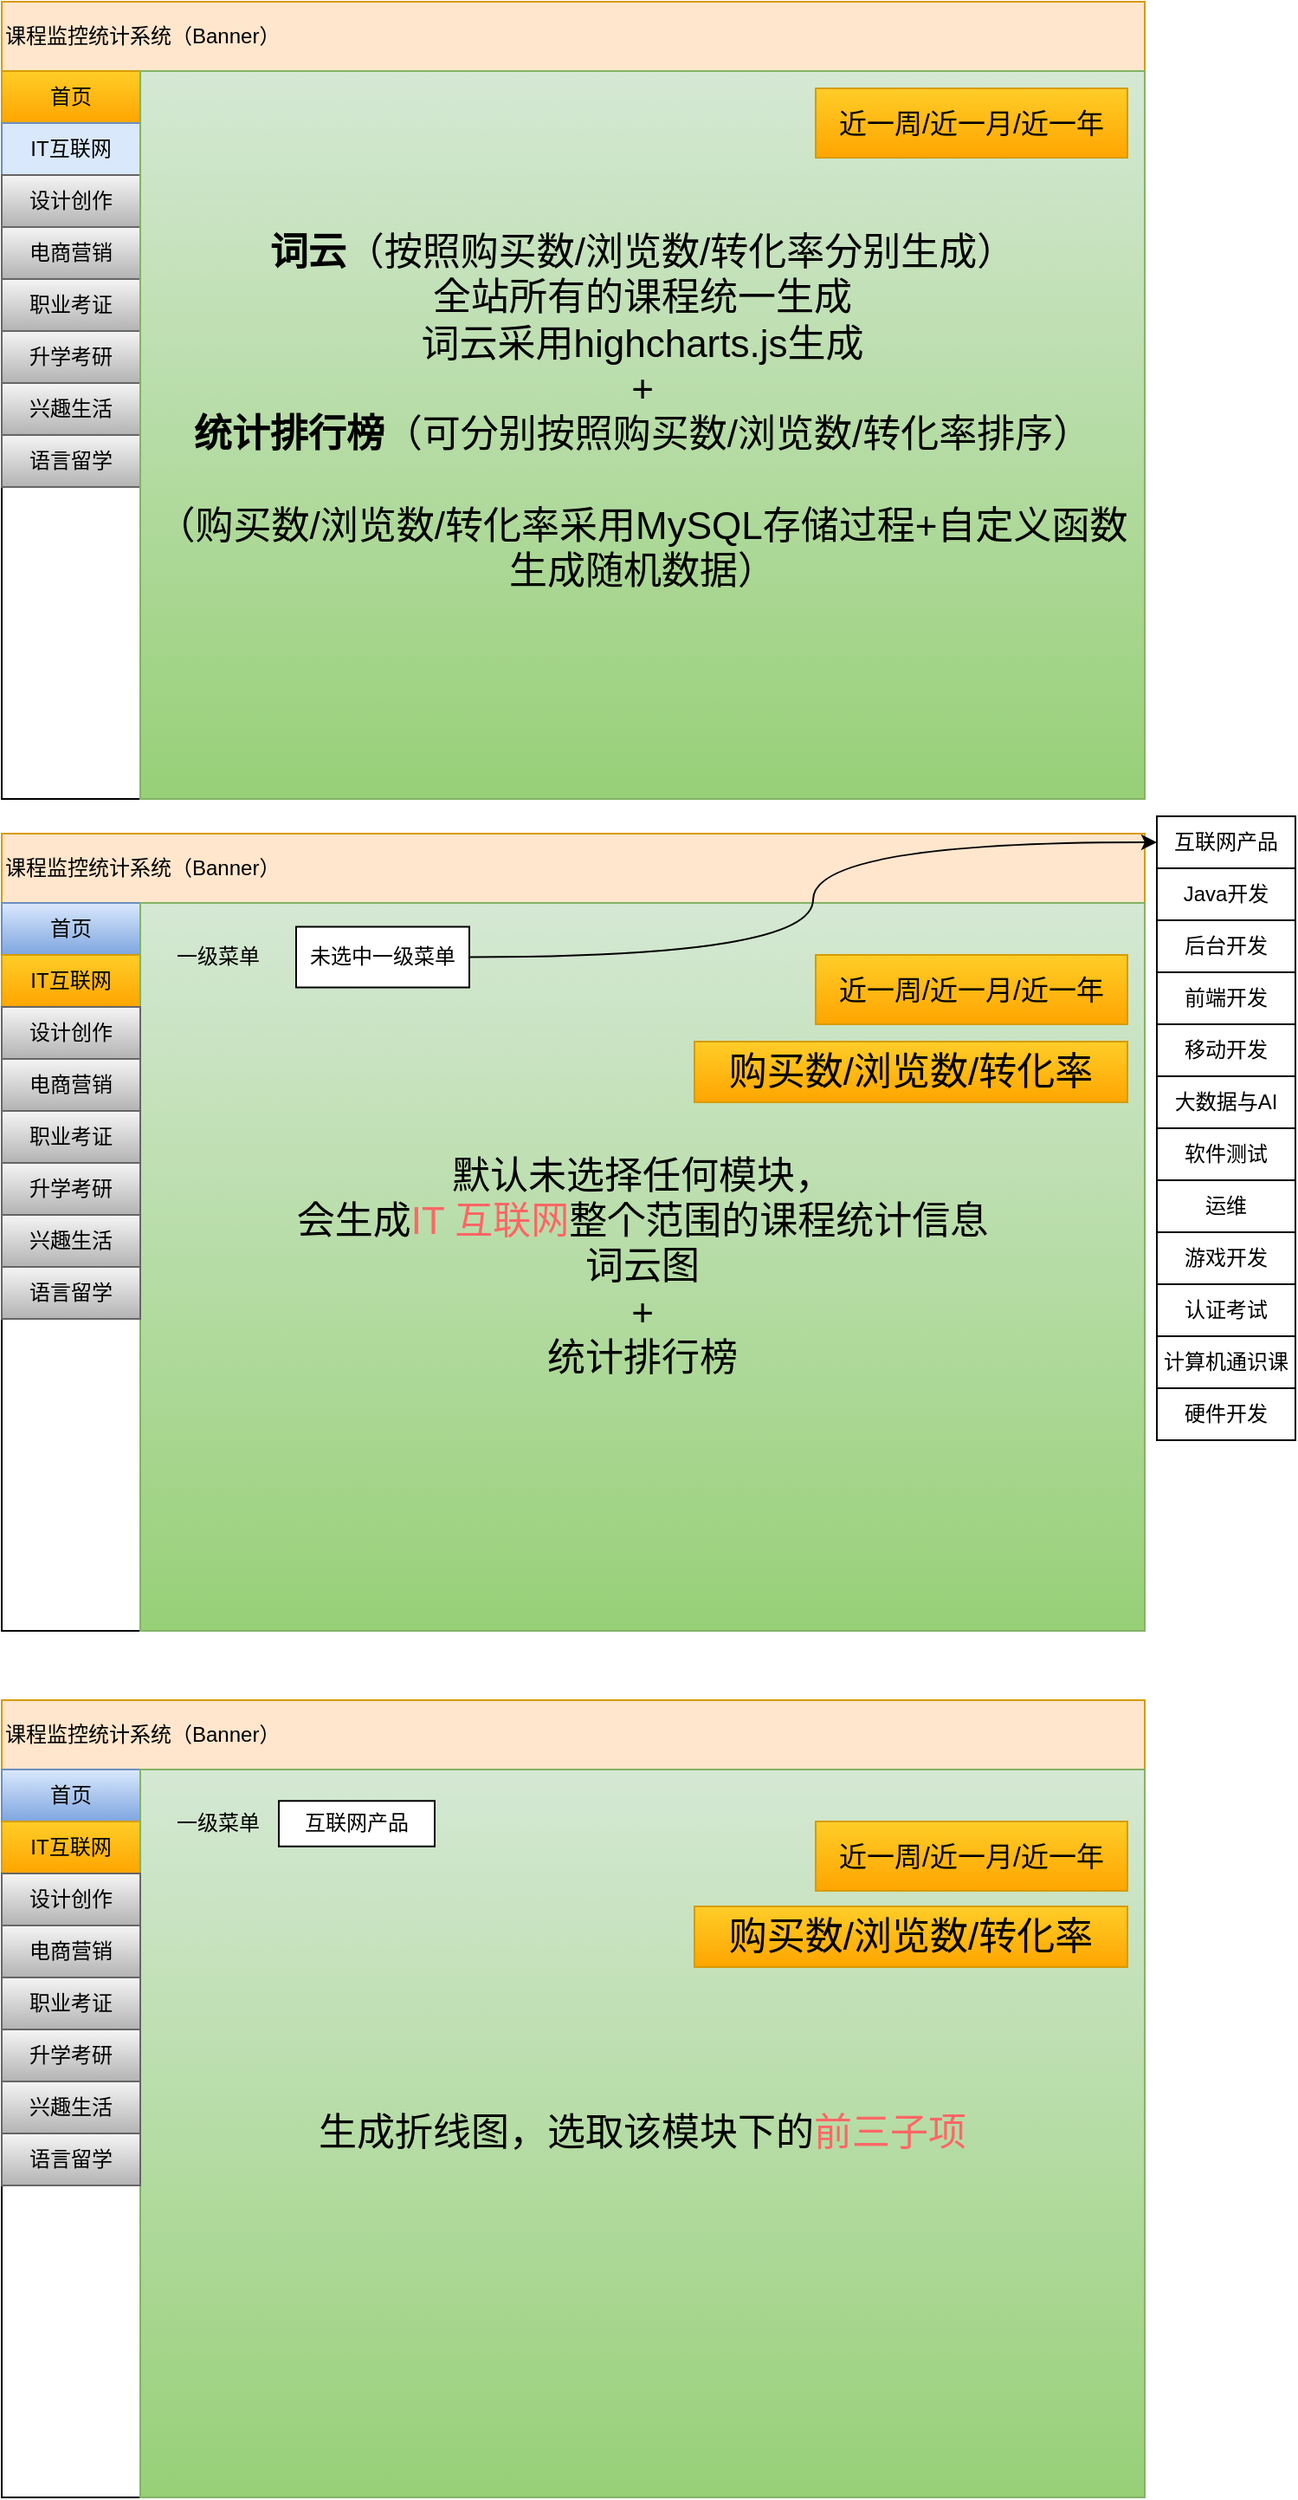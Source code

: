 <mxfile version="14.4.2" type="github">
  <diagram id="nhFdNRNJwITIlTAktCPm" name="第 1 页">
    <mxGraphModel dx="1072" dy="584" grid="1" gridSize="10" guides="1" tooltips="1" connect="1" arrows="1" fold="1" page="1" pageScale="1" pageWidth="827" pageHeight="1169" math="0" shadow="0">
      <root>
        <mxCell id="0" />
        <mxCell id="1" parent="0" />
        <mxCell id="d5UvT95ruAMld8Yj-TKM-1" value="" style="rounded=0;whiteSpace=wrap;html=1;" vertex="1" parent="1">
          <mxGeometry x="73" y="70" width="660" height="460" as="geometry" />
        </mxCell>
        <mxCell id="d5UvT95ruAMld8Yj-TKM-2" value="课程监控统计系统（Banner）" style="rounded=0;whiteSpace=wrap;html=1;fillColor=#ffe6cc;strokeColor=#d79b00;align=left;" vertex="1" parent="1">
          <mxGeometry x="73" y="70" width="660" height="40" as="geometry" />
        </mxCell>
        <mxCell id="d5UvT95ruAMld8Yj-TKM-3" value="" style="rounded=0;whiteSpace=wrap;html=1;" vertex="1" parent="1">
          <mxGeometry x="73" y="110" width="80" height="420" as="geometry" />
        </mxCell>
        <mxCell id="d5UvT95ruAMld8Yj-TKM-4" value="首页" style="rounded=0;whiteSpace=wrap;html=1;fillColor=#ffcd28;strokeColor=#d79b00;gradientColor=#ffa500;" vertex="1" parent="1">
          <mxGeometry x="73" y="110" width="80" height="30" as="geometry" />
        </mxCell>
        <mxCell id="d5UvT95ruAMld8Yj-TKM-5" value="IT互联网" style="rounded=0;whiteSpace=wrap;html=1;fillColor=#dae8fc;strokeColor=#6c8ebf;" vertex="1" parent="1">
          <mxGeometry x="73" y="140" width="80" height="30" as="geometry" />
        </mxCell>
        <mxCell id="d5UvT95ruAMld8Yj-TKM-6" value="设计创作" style="rounded=0;whiteSpace=wrap;html=1;gradientColor=#b3b3b3;fillColor=#f5f5f5;strokeColor=#666666;" vertex="1" parent="1">
          <mxGeometry x="73" y="170" width="80" height="30" as="geometry" />
        </mxCell>
        <mxCell id="d5UvT95ruAMld8Yj-TKM-7" value="电商营销" style="rounded=0;whiteSpace=wrap;html=1;gradientColor=#b3b3b3;fillColor=#f5f5f5;strokeColor=#666666;" vertex="1" parent="1">
          <mxGeometry x="73" y="200" width="80" height="30" as="geometry" />
        </mxCell>
        <mxCell id="d5UvT95ruAMld8Yj-TKM-8" value="职业考证" style="rounded=0;whiteSpace=wrap;html=1;gradientColor=#b3b3b3;fillColor=#f5f5f5;strokeColor=#666666;" vertex="1" parent="1">
          <mxGeometry x="73" y="230" width="80" height="30" as="geometry" />
        </mxCell>
        <mxCell id="d5UvT95ruAMld8Yj-TKM-9" value="升学考研" style="rounded=0;whiteSpace=wrap;html=1;gradientColor=#b3b3b3;fillColor=#f5f5f5;strokeColor=#666666;" vertex="1" parent="1">
          <mxGeometry x="73" y="260" width="80" height="30" as="geometry" />
        </mxCell>
        <mxCell id="d5UvT95ruAMld8Yj-TKM-10" value="兴趣生活" style="rounded=0;whiteSpace=wrap;html=1;gradientColor=#b3b3b3;fillColor=#f5f5f5;strokeColor=#666666;" vertex="1" parent="1">
          <mxGeometry x="73" y="290" width="80" height="30" as="geometry" />
        </mxCell>
        <mxCell id="d5UvT95ruAMld8Yj-TKM-11" value="语言留学" style="rounded=0;whiteSpace=wrap;html=1;gradientColor=#b3b3b3;fillColor=#f5f5f5;strokeColor=#666666;" vertex="1" parent="1">
          <mxGeometry x="73" y="320" width="80" height="30" as="geometry" />
        </mxCell>
        <mxCell id="d5UvT95ruAMld8Yj-TKM-18" value="&lt;font style=&quot;font-size: 22px&quot;&gt;&lt;b&gt;词云&lt;/b&gt;（按照购买数/浏览数/转化率分别生成）&lt;br&gt;全站所有的课程统一生成&lt;br&gt;词云采用highcharts.js生成&lt;br&gt;+&lt;br&gt;&lt;b&gt;统计排行榜&lt;/b&gt;（可分别按照购买数/浏览数/转化率排序）&lt;br&gt;&lt;br&gt;（购买数/浏览数/转化率采用MySQL存储过程+自定义函数生成随机数据）&lt;br&gt;&lt;br&gt;&lt;/font&gt;" style="rounded=0;whiteSpace=wrap;html=1;gradientColor=#97d077;fillColor=#d5e8d4;strokeColor=#82b366;" vertex="1" parent="1">
          <mxGeometry x="153" y="110" width="580" height="420" as="geometry" />
        </mxCell>
        <mxCell id="d5UvT95ruAMld8Yj-TKM-20" value="" style="rounded=0;whiteSpace=wrap;html=1;" vertex="1" parent="1">
          <mxGeometry x="73" y="550" width="660" height="460" as="geometry" />
        </mxCell>
        <mxCell id="d5UvT95ruAMld8Yj-TKM-21" value="课程监控统计系统（Banner）" style="rounded=0;whiteSpace=wrap;html=1;fillColor=#ffe6cc;strokeColor=#d79b00;align=left;" vertex="1" parent="1">
          <mxGeometry x="73" y="550" width="660" height="40" as="geometry" />
        </mxCell>
        <mxCell id="d5UvT95ruAMld8Yj-TKM-22" value="" style="rounded=0;whiteSpace=wrap;html=1;" vertex="1" parent="1">
          <mxGeometry x="73" y="590" width="80" height="420" as="geometry" />
        </mxCell>
        <mxCell id="d5UvT95ruAMld8Yj-TKM-24" value="首页" style="rounded=0;whiteSpace=wrap;html=1;gradientColor=#7ea6e0;fillColor=#dae8fc;strokeColor=#6c8ebf;" vertex="1" parent="1">
          <mxGeometry x="73" y="590" width="80" height="30" as="geometry" />
        </mxCell>
        <mxCell id="d5UvT95ruAMld8Yj-TKM-25" value="IT互联网" style="rounded=0;whiteSpace=wrap;html=1;gradientColor=#ffa500;fillColor=#ffcd28;strokeColor=#d79b00;" vertex="1" parent="1">
          <mxGeometry x="73" y="620" width="80" height="30" as="geometry" />
        </mxCell>
        <mxCell id="d5UvT95ruAMld8Yj-TKM-51" value="&lt;font style=&quot;font-size: 22px&quot;&gt;默认未选择任何模块，&lt;br&gt;会生成&lt;font color=&quot;#ff6666&quot;&gt;IT 互联网&lt;/font&gt;整个范围的课程统计信息&lt;br&gt;词云图&lt;br&gt;+&lt;br&gt;统计排行榜&lt;/font&gt;" style="rounded=0;whiteSpace=wrap;html=1;gradientColor=#97d077;fillColor=#d5e8d4;strokeColor=#82b366;" vertex="1" parent="1">
          <mxGeometry x="153" y="590" width="580" height="420" as="geometry" />
        </mxCell>
        <mxCell id="d5UvT95ruAMld8Yj-TKM-52" value="设计创作" style="rounded=0;whiteSpace=wrap;html=1;gradientColor=#b3b3b3;fillColor=#f5f5f5;strokeColor=#666666;" vertex="1" parent="1">
          <mxGeometry x="73" y="650" width="80" height="30" as="geometry" />
        </mxCell>
        <mxCell id="d5UvT95ruAMld8Yj-TKM-53" value="电商营销" style="rounded=0;whiteSpace=wrap;html=1;gradientColor=#b3b3b3;fillColor=#f5f5f5;strokeColor=#666666;" vertex="1" parent="1">
          <mxGeometry x="73" y="680" width="80" height="30" as="geometry" />
        </mxCell>
        <mxCell id="d5UvT95ruAMld8Yj-TKM-54" value="职业考证" style="rounded=0;whiteSpace=wrap;html=1;gradientColor=#b3b3b3;fillColor=#f5f5f5;strokeColor=#666666;" vertex="1" parent="1">
          <mxGeometry x="73" y="710" width="80" height="30" as="geometry" />
        </mxCell>
        <mxCell id="d5UvT95ruAMld8Yj-TKM-55" value="升学考研" style="rounded=0;whiteSpace=wrap;html=1;gradientColor=#b3b3b3;fillColor=#f5f5f5;strokeColor=#666666;" vertex="1" parent="1">
          <mxGeometry x="73" y="740" width="80" height="30" as="geometry" />
        </mxCell>
        <mxCell id="d5UvT95ruAMld8Yj-TKM-56" value="兴趣生活" style="rounded=0;whiteSpace=wrap;html=1;gradientColor=#b3b3b3;fillColor=#f5f5f5;strokeColor=#666666;" vertex="1" parent="1">
          <mxGeometry x="73" y="770" width="80" height="30" as="geometry" />
        </mxCell>
        <mxCell id="d5UvT95ruAMld8Yj-TKM-57" value="语言留学" style="rounded=0;whiteSpace=wrap;html=1;gradientColor=#b3b3b3;fillColor=#f5f5f5;strokeColor=#666666;" vertex="1" parent="1">
          <mxGeometry x="73" y="800" width="80" height="30" as="geometry" />
        </mxCell>
        <mxCell id="d5UvT95ruAMld8Yj-TKM-73" style="edgeStyle=orthogonalEdgeStyle;curved=1;rounded=0;orthogonalLoop=1;jettySize=auto;html=1;exitX=1;exitY=0.5;exitDx=0;exitDy=0;entryX=0;entryY=0.5;entryDx=0;entryDy=0;" edge="1" parent="1" source="d5UvT95ruAMld8Yj-TKM-59" target="d5UvT95ruAMld8Yj-TKM-39">
          <mxGeometry relative="1" as="geometry" />
        </mxCell>
        <mxCell id="d5UvT95ruAMld8Yj-TKM-59" value="未选中一级菜单" style="rounded=0;whiteSpace=wrap;html=1;" vertex="1" parent="1">
          <mxGeometry x="243" y="603.75" width="100" height="35" as="geometry" />
        </mxCell>
        <mxCell id="d5UvT95ruAMld8Yj-TKM-39" value="互联网产品" style="rounded=0;whiteSpace=wrap;html=1;" vertex="1" parent="1">
          <mxGeometry x="740" y="540" width="80" height="30" as="geometry" />
        </mxCell>
        <mxCell id="d5UvT95ruAMld8Yj-TKM-40" value="Java开发" style="rounded=0;whiteSpace=wrap;html=1;" vertex="1" parent="1">
          <mxGeometry x="740" y="570" width="80" height="30" as="geometry" />
        </mxCell>
        <mxCell id="d5UvT95ruAMld8Yj-TKM-41" value="后台开发" style="rounded=0;whiteSpace=wrap;html=1;" vertex="1" parent="1">
          <mxGeometry x="740" y="600" width="80" height="30" as="geometry" />
        </mxCell>
        <mxCell id="d5UvT95ruAMld8Yj-TKM-42" value="前端开发" style="rounded=0;whiteSpace=wrap;html=1;" vertex="1" parent="1">
          <mxGeometry x="740" y="630" width="80" height="30" as="geometry" />
        </mxCell>
        <mxCell id="d5UvT95ruAMld8Yj-TKM-43" value="移动开发" style="rounded=0;whiteSpace=wrap;html=1;" vertex="1" parent="1">
          <mxGeometry x="740" y="660" width="80" height="30" as="geometry" />
        </mxCell>
        <mxCell id="d5UvT95ruAMld8Yj-TKM-44" value="大数据与AI" style="rounded=0;whiteSpace=wrap;html=1;" vertex="1" parent="1">
          <mxGeometry x="740" y="690" width="80" height="30" as="geometry" />
        </mxCell>
        <mxCell id="d5UvT95ruAMld8Yj-TKM-45" value="软件测试" style="rounded=0;whiteSpace=wrap;html=1;" vertex="1" parent="1">
          <mxGeometry x="740" y="720" width="80" height="30" as="geometry" />
        </mxCell>
        <mxCell id="d5UvT95ruAMld8Yj-TKM-46" value="运维" style="rounded=0;whiteSpace=wrap;html=1;" vertex="1" parent="1">
          <mxGeometry x="740" y="750" width="80" height="30" as="geometry" />
        </mxCell>
        <mxCell id="d5UvT95ruAMld8Yj-TKM-47" value="游戏开发" style="rounded=0;whiteSpace=wrap;html=1;" vertex="1" parent="1">
          <mxGeometry x="740" y="780" width="80" height="30" as="geometry" />
        </mxCell>
        <mxCell id="d5UvT95ruAMld8Yj-TKM-48" value="认证考试" style="rounded=0;whiteSpace=wrap;html=1;" vertex="1" parent="1">
          <mxGeometry x="740" y="810" width="80" height="30" as="geometry" />
        </mxCell>
        <mxCell id="d5UvT95ruAMld8Yj-TKM-49" value="计算机通识课" style="rounded=0;whiteSpace=wrap;html=1;" vertex="1" parent="1">
          <mxGeometry x="740" y="840" width="80" height="30" as="geometry" />
        </mxCell>
        <mxCell id="d5UvT95ruAMld8Yj-TKM-50" value="硬件开发" style="rounded=0;whiteSpace=wrap;html=1;" vertex="1" parent="1">
          <mxGeometry x="740" y="870" width="80" height="30" as="geometry" />
        </mxCell>
        <mxCell id="d5UvT95ruAMld8Yj-TKM-72" value="一级菜单" style="text;html=1;strokeColor=none;fillColor=none;align=center;verticalAlign=middle;whiteSpace=wrap;rounded=0;" vertex="1" parent="1">
          <mxGeometry x="163" y="614.38" width="70" height="13.75" as="geometry" />
        </mxCell>
        <mxCell id="d5UvT95ruAMld8Yj-TKM-75" value="&lt;font style=&quot;font-size: 16px&quot;&gt;近一周/近一月/近一年&lt;/font&gt;" style="rounded=0;whiteSpace=wrap;html=1;gradientColor=#ffa500;fillColor=#ffcd28;strokeColor=#d79b00;" vertex="1" parent="1">
          <mxGeometry x="543" y="120" width="180" height="40" as="geometry" />
        </mxCell>
        <mxCell id="d5UvT95ruAMld8Yj-TKM-76" value="&lt;font style=&quot;font-size: 16px&quot;&gt;近一周/近一月/近一年&lt;/font&gt;" style="rounded=0;whiteSpace=wrap;html=1;gradientColor=#ffa500;fillColor=#ffcd28;strokeColor=#d79b00;" vertex="1" parent="1">
          <mxGeometry x="543" y="620" width="180" height="40" as="geometry" />
        </mxCell>
        <mxCell id="d5UvT95ruAMld8Yj-TKM-77" value="" style="rounded=0;whiteSpace=wrap;html=1;" vertex="1" parent="1">
          <mxGeometry x="73" y="1050" width="660" height="460" as="geometry" />
        </mxCell>
        <mxCell id="d5UvT95ruAMld8Yj-TKM-78" value="课程监控统计系统（Banner）" style="rounded=0;whiteSpace=wrap;html=1;fillColor=#ffe6cc;strokeColor=#d79b00;align=left;" vertex="1" parent="1">
          <mxGeometry x="73" y="1050" width="660" height="40" as="geometry" />
        </mxCell>
        <mxCell id="d5UvT95ruAMld8Yj-TKM-79" value="" style="rounded=0;whiteSpace=wrap;html=1;" vertex="1" parent="1">
          <mxGeometry x="73" y="1090" width="80" height="420" as="geometry" />
        </mxCell>
        <mxCell id="d5UvT95ruAMld8Yj-TKM-80" value="首页" style="rounded=0;whiteSpace=wrap;html=1;gradientColor=#7ea6e0;fillColor=#dae8fc;strokeColor=#6c8ebf;" vertex="1" parent="1">
          <mxGeometry x="73" y="1090" width="80" height="30" as="geometry" />
        </mxCell>
        <mxCell id="d5UvT95ruAMld8Yj-TKM-81" value="IT互联网" style="rounded=0;whiteSpace=wrap;html=1;gradientColor=#ffa500;fillColor=#ffcd28;strokeColor=#d79b00;" vertex="1" parent="1">
          <mxGeometry x="73" y="1120" width="80" height="30" as="geometry" />
        </mxCell>
        <mxCell id="d5UvT95ruAMld8Yj-TKM-82" value="&lt;font style=&quot;font-size: 22px&quot;&gt;生成折线图，选取该模块下的&lt;font color=&quot;#ff6666&quot;&gt;前三子项&lt;/font&gt;&lt;br&gt;&lt;/font&gt;" style="rounded=0;whiteSpace=wrap;html=1;gradientColor=#97d077;fillColor=#d5e8d4;strokeColor=#82b366;" vertex="1" parent="1">
          <mxGeometry x="153" y="1090" width="580" height="420" as="geometry" />
        </mxCell>
        <mxCell id="d5UvT95ruAMld8Yj-TKM-83" value="设计创作" style="rounded=0;whiteSpace=wrap;html=1;gradientColor=#b3b3b3;fillColor=#f5f5f5;strokeColor=#666666;" vertex="1" parent="1">
          <mxGeometry x="73" y="1150" width="80" height="30" as="geometry" />
        </mxCell>
        <mxCell id="d5UvT95ruAMld8Yj-TKM-84" value="电商营销" style="rounded=0;whiteSpace=wrap;html=1;gradientColor=#b3b3b3;fillColor=#f5f5f5;strokeColor=#666666;" vertex="1" parent="1">
          <mxGeometry x="73" y="1180" width="80" height="30" as="geometry" />
        </mxCell>
        <mxCell id="d5UvT95ruAMld8Yj-TKM-85" value="职业考证" style="rounded=0;whiteSpace=wrap;html=1;gradientColor=#b3b3b3;fillColor=#f5f5f5;strokeColor=#666666;" vertex="1" parent="1">
          <mxGeometry x="73" y="1210" width="80" height="30" as="geometry" />
        </mxCell>
        <mxCell id="d5UvT95ruAMld8Yj-TKM-86" value="升学考研" style="rounded=0;whiteSpace=wrap;html=1;gradientColor=#b3b3b3;fillColor=#f5f5f5;strokeColor=#666666;" vertex="1" parent="1">
          <mxGeometry x="73" y="1240" width="80" height="30" as="geometry" />
        </mxCell>
        <mxCell id="d5UvT95ruAMld8Yj-TKM-87" value="兴趣生活" style="rounded=0;whiteSpace=wrap;html=1;gradientColor=#b3b3b3;fillColor=#f5f5f5;strokeColor=#666666;" vertex="1" parent="1">
          <mxGeometry x="73" y="1270" width="80" height="30" as="geometry" />
        </mxCell>
        <mxCell id="d5UvT95ruAMld8Yj-TKM-88" value="语言留学" style="rounded=0;whiteSpace=wrap;html=1;gradientColor=#b3b3b3;fillColor=#f5f5f5;strokeColor=#666666;" vertex="1" parent="1">
          <mxGeometry x="73" y="1300" width="80" height="30" as="geometry" />
        </mxCell>
        <mxCell id="d5UvT95ruAMld8Yj-TKM-90" value="互联网产品" style="rounded=0;whiteSpace=wrap;html=1;" vertex="1" parent="1">
          <mxGeometry x="233" y="1108.13" width="90" height="26.25" as="geometry" />
        </mxCell>
        <mxCell id="d5UvT95ruAMld8Yj-TKM-103" value="一级菜单" style="text;html=1;strokeColor=none;fillColor=none;align=center;verticalAlign=middle;whiteSpace=wrap;rounded=0;" vertex="1" parent="1">
          <mxGeometry x="163" y="1114.38" width="70" height="13.75" as="geometry" />
        </mxCell>
        <mxCell id="d5UvT95ruAMld8Yj-TKM-104" value="&lt;font style=&quot;font-size: 16px&quot;&gt;近一周/近一月/近一年&lt;/font&gt;" style="rounded=0;whiteSpace=wrap;html=1;gradientColor=#ffa500;fillColor=#ffcd28;strokeColor=#d79b00;" vertex="1" parent="1">
          <mxGeometry x="543" y="1120" width="180" height="40" as="geometry" />
        </mxCell>
        <mxCell id="d5UvT95ruAMld8Yj-TKM-109" value="&lt;span style=&quot;font-size: 22px&quot;&gt;购买数/浏览数/转化率&lt;/span&gt;" style="rounded=0;whiteSpace=wrap;html=1;gradientColor=#ffa500;fillColor=#ffcd28;strokeColor=#d79b00;" vertex="1" parent="1">
          <mxGeometry x="473" y="1169" width="250" height="35" as="geometry" />
        </mxCell>
        <mxCell id="d5UvT95ruAMld8Yj-TKM-110" value="&lt;span style=&quot;font-size: 22px&quot;&gt;购买数/浏览数/转化率&lt;/span&gt;" style="rounded=0;whiteSpace=wrap;html=1;gradientColor=#ffa500;fillColor=#ffcd28;strokeColor=#d79b00;" vertex="1" parent="1">
          <mxGeometry x="473" y="670" width="250" height="35" as="geometry" />
        </mxCell>
      </root>
    </mxGraphModel>
  </diagram>
</mxfile>
